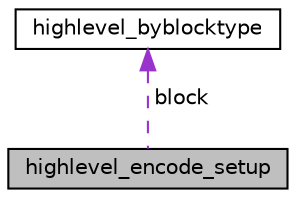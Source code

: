 digraph "highlevel_encode_setup"
{
  edge [fontname="Helvetica",fontsize="10",labelfontname="Helvetica",labelfontsize="10"];
  node [fontname="Helvetica",fontsize="10",shape=record];
  Node1 [label="highlevel_encode_setup",height=0.2,width=0.4,color="black", fillcolor="grey75", style="filled", fontcolor="black"];
  Node2 -> Node1 [dir="back",color="darkorchid3",fontsize="10",style="dashed",label=" block" ,fontname="Helvetica"];
  Node2 [label="highlevel_byblocktype",height=0.2,width=0.4,color="black", fillcolor="white", style="filled",URL="$structhighlevel__byblocktype.html"];
}

